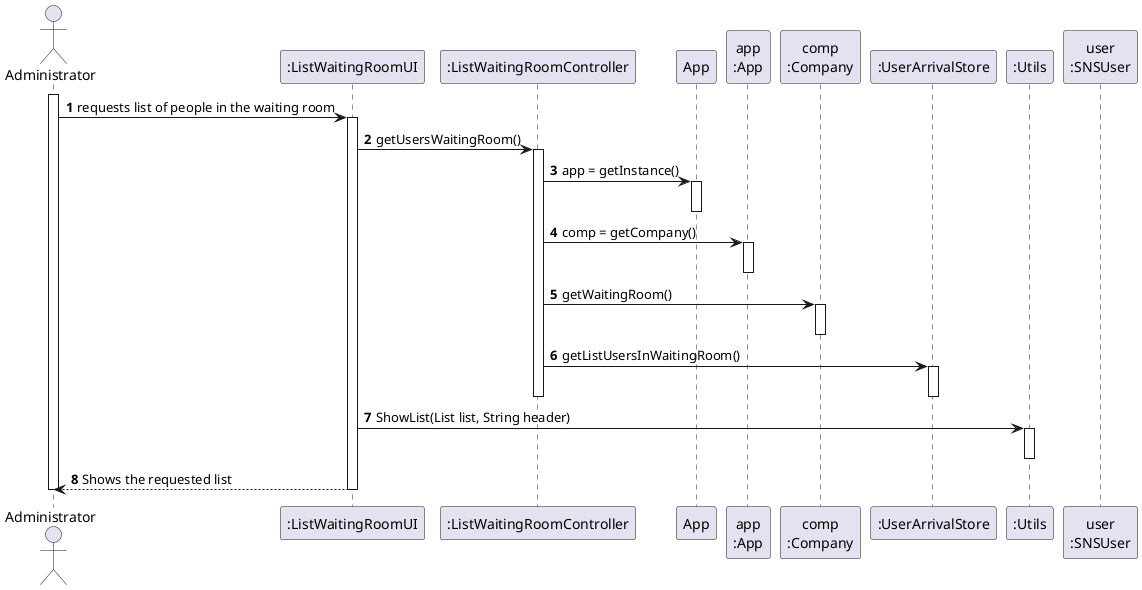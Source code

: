 @startuml
autonumber
'hide footbox
actor "Administrator" as ADM

participant ":ListWaitingRoomUI" as UI
participant ":ListWaitingRoomController" as CTRL
participant "App" as _APP
participant "app\n:App" as APP
participant "comp\n:Company" as COMP
participant ":UserArrivalStore" as UA
participant ":Utils" as U
participant "user\n:SNSUser" as SU



activate ADM
ADM -> UI : requests list of people in the waiting room
activate UI
UI -> CTRL : getUsersWaitingRoom()
activate CTRL
CTRL -> _APP : app = getInstance()
activate _APP
deactivate _APP
CTRL -> APP : comp = getCompany()
activate APP
deactivate APP
CTRL -> COMP : getWaitingRoom()
activate COMP
deactivate COMP
CTRL -> UA : getListUsersInWaitingRoom()
activate UA
deactivate UA
deactivate CTRL
UI -> U : ShowList(List list, String header)
activate U
deactivate U

UI --> ADM : Shows the requested list
deactivate UI
deactivate ADM





@enduml